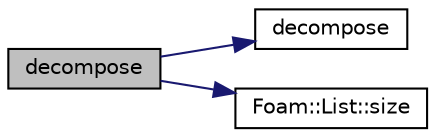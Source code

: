 digraph "decompose"
{
  bgcolor="transparent";
  edge [fontname="Helvetica",fontsize="10",labelfontname="Helvetica",labelfontsize="10"];
  node [fontname="Helvetica",fontsize="10",shape=record];
  rankdir="LR";
  Node1045 [label="decompose",height=0.2,width=0.4,color="black", fillcolor="grey75", style="filled", fontcolor="black"];
  Node1045 -> Node1046 [color="midnightblue",fontsize="10",style="solid",fontname="Helvetica"];
  Node1046 [label="decompose",height=0.2,width=0.4,color="black",URL="$a29949.html#a30ea1ec9f9f9f89663dc353e14df5260",tooltip="Return for every coordinate the wanted processor number. "];
  Node1045 -> Node1047 [color="midnightblue",fontsize="10",style="solid",fontname="Helvetica"];
  Node1047 [label="Foam::List::size",height=0.2,width=0.4,color="black",URL="$a26833.html#a8a5f6fa29bd4b500caf186f60245b384",tooltip="Override size to be inconsistent with allocated storage. "];
}
